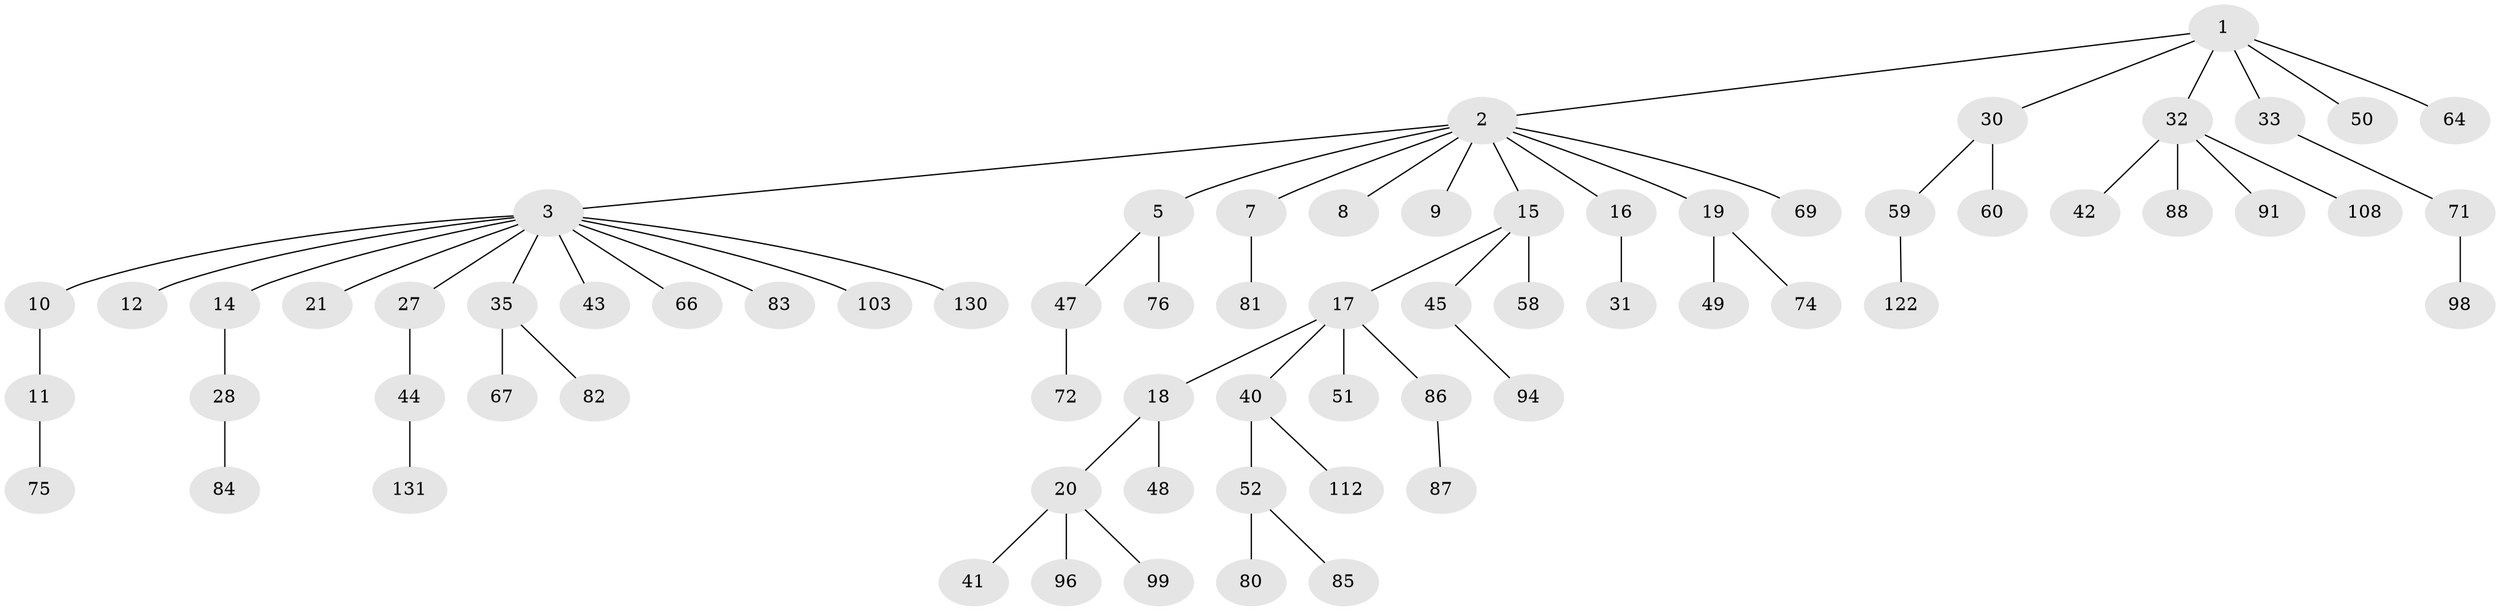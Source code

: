 // original degree distribution, {6: 0.014492753623188406, 10: 0.007246376811594203, 3: 0.15942028985507245, 5: 0.021739130434782608, 4: 0.057971014492753624, 1: 0.47101449275362317, 2: 0.26811594202898553}
// Generated by graph-tools (version 1.1) at 2025/15/03/09/25 04:15:40]
// undirected, 69 vertices, 68 edges
graph export_dot {
graph [start="1"]
  node [color=gray90,style=filled];
  1;
  2;
  3 [super="+4"];
  5 [super="+55+70"];
  7 [super="+56"];
  8 [super="+106+24"];
  9;
  10 [super="+134"];
  11 [super="+61"];
  12 [super="+119"];
  14 [super="+22"];
  15 [super="+54"];
  16 [super="+26+104+77"];
  17 [super="+38"];
  18;
  19 [super="+25"];
  20 [super="+23+36+37"];
  21;
  27;
  28 [super="+34"];
  30;
  31;
  32 [super="+39+57"];
  33 [super="+90"];
  35 [super="+63"];
  40;
  41;
  42 [super="+107"];
  43;
  44;
  45;
  47;
  48;
  49 [super="+62"];
  50;
  51;
  52 [super="+79+68+111"];
  58 [super="+128"];
  59;
  60;
  64;
  66;
  67 [super="+137+105"];
  69;
  71 [super="+89"];
  72;
  74;
  75;
  76 [super="+78+124+92"];
  80;
  81;
  82;
  83;
  84;
  85;
  86;
  87;
  88;
  91 [super="+135+95"];
  94;
  96;
  98;
  99;
  103;
  108;
  112;
  122;
  130;
  131;
  1 -- 2;
  1 -- 30;
  1 -- 32;
  1 -- 33;
  1 -- 50;
  1 -- 64;
  2 -- 3;
  2 -- 5;
  2 -- 7;
  2 -- 8;
  2 -- 9;
  2 -- 15;
  2 -- 16;
  2 -- 19;
  2 -- 69;
  3 -- 10;
  3 -- 130;
  3 -- 35;
  3 -- 66;
  3 -- 103;
  3 -- 43;
  3 -- 12;
  3 -- 14;
  3 -- 83;
  3 -- 21;
  3 -- 27;
  5 -- 47;
  5 -- 76;
  7 -- 81;
  10 -- 11;
  11 -- 75;
  14 -- 28;
  15 -- 17;
  15 -- 45;
  15 -- 58;
  16 -- 31;
  17 -- 18;
  17 -- 40;
  17 -- 51;
  17 -- 86;
  18 -- 20;
  18 -- 48;
  19 -- 74;
  19 -- 49;
  20 -- 41;
  20 -- 99;
  20 -- 96;
  27 -- 44;
  28 -- 84;
  30 -- 59;
  30 -- 60;
  32 -- 88;
  32 -- 42;
  32 -- 108;
  32 -- 91;
  33 -- 71;
  35 -- 67;
  35 -- 82;
  40 -- 52;
  40 -- 112;
  44 -- 131;
  45 -- 94;
  47 -- 72;
  52 -- 80;
  52 -- 85;
  59 -- 122;
  71 -- 98;
  86 -- 87;
}
